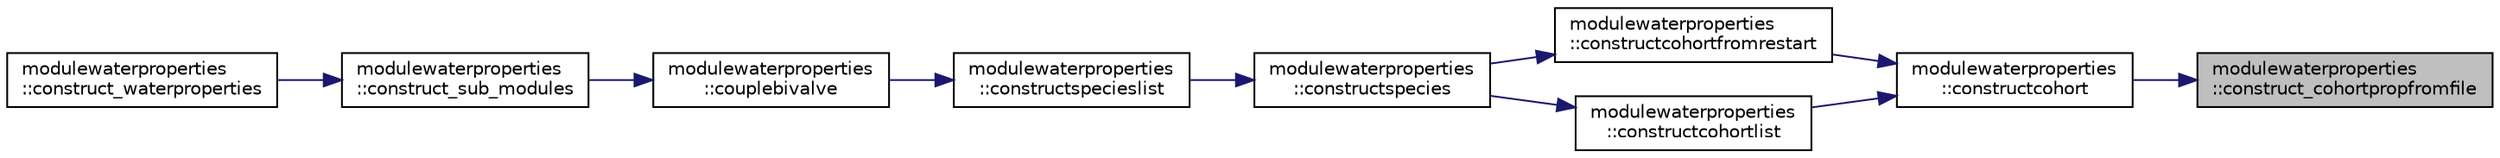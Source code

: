 digraph "modulewaterproperties::construct_cohortpropfromfile"
{
 // LATEX_PDF_SIZE
  edge [fontname="Helvetica",fontsize="10",labelfontname="Helvetica",labelfontsize="10"];
  node [fontname="Helvetica",fontsize="10",shape=record];
  rankdir="RL";
  Node1 [label="modulewaterproperties\l::construct_cohortpropfromfile",height=0.2,width=0.4,color="black", fillcolor="grey75", style="filled", fontcolor="black",tooltip=" "];
  Node1 -> Node2 [dir="back",color="midnightblue",fontsize="10",style="solid"];
  Node2 [label="modulewaterproperties\l::constructcohort",height=0.2,width=0.4,color="black", fillcolor="white", style="filled",URL="$namespacemodulewaterproperties.html#ae8f037a58e95e5182b8c0d4b073ad271",tooltip=" "];
  Node2 -> Node3 [dir="back",color="midnightblue",fontsize="10",style="solid"];
  Node3 [label="modulewaterproperties\l::constructcohortfromrestart",height=0.2,width=0.4,color="black", fillcolor="white", style="filled",URL="$namespacemodulewaterproperties.html#a1c0b4f7abb2ee1226f22838efe265c80",tooltip=" "];
  Node3 -> Node4 [dir="back",color="midnightblue",fontsize="10",style="solid"];
  Node4 [label="modulewaterproperties\l::constructspecies",height=0.2,width=0.4,color="black", fillcolor="white", style="filled",URL="$namespacemodulewaterproperties.html#a34a1aa06efecd62c35348355c7bab36e",tooltip=" "];
  Node4 -> Node5 [dir="back",color="midnightblue",fontsize="10",style="solid"];
  Node5 [label="modulewaterproperties\l::constructspecieslist",height=0.2,width=0.4,color="black", fillcolor="white", style="filled",URL="$namespacemodulewaterproperties.html#aab78d8efe1058e8c8918e9ae266897d0",tooltip=" "];
  Node5 -> Node6 [dir="back",color="midnightblue",fontsize="10",style="solid"];
  Node6 [label="modulewaterproperties\l::couplebivalve",height=0.2,width=0.4,color="black", fillcolor="white", style="filled",URL="$namespacemodulewaterproperties.html#ab7e6de4d55639d85393ee68b800ba784",tooltip=" "];
  Node6 -> Node7 [dir="back",color="midnightblue",fontsize="10",style="solid"];
  Node7 [label="modulewaterproperties\l::construct_sub_modules",height=0.2,width=0.4,color="black", fillcolor="white", style="filled",URL="$namespacemodulewaterproperties.html#aef459b24af9c748df5b5fb96dc4292bb",tooltip=" "];
  Node7 -> Node8 [dir="back",color="midnightblue",fontsize="10",style="solid"];
  Node8 [label="modulewaterproperties\l::construct_waterproperties",height=0.2,width=0.4,color="black", fillcolor="white", style="filled",URL="$namespacemodulewaterproperties.html#abdc50448d524670a6f3f7c9901324efc",tooltip=" "];
  Node2 -> Node9 [dir="back",color="midnightblue",fontsize="10",style="solid"];
  Node9 [label="modulewaterproperties\l::constructcohortlist",height=0.2,width=0.4,color="black", fillcolor="white", style="filled",URL="$namespacemodulewaterproperties.html#abc72b5ed3f87133ad8c1dfd787c6eee5",tooltip=" "];
  Node9 -> Node4 [dir="back",color="midnightblue",fontsize="10",style="solid"];
}
